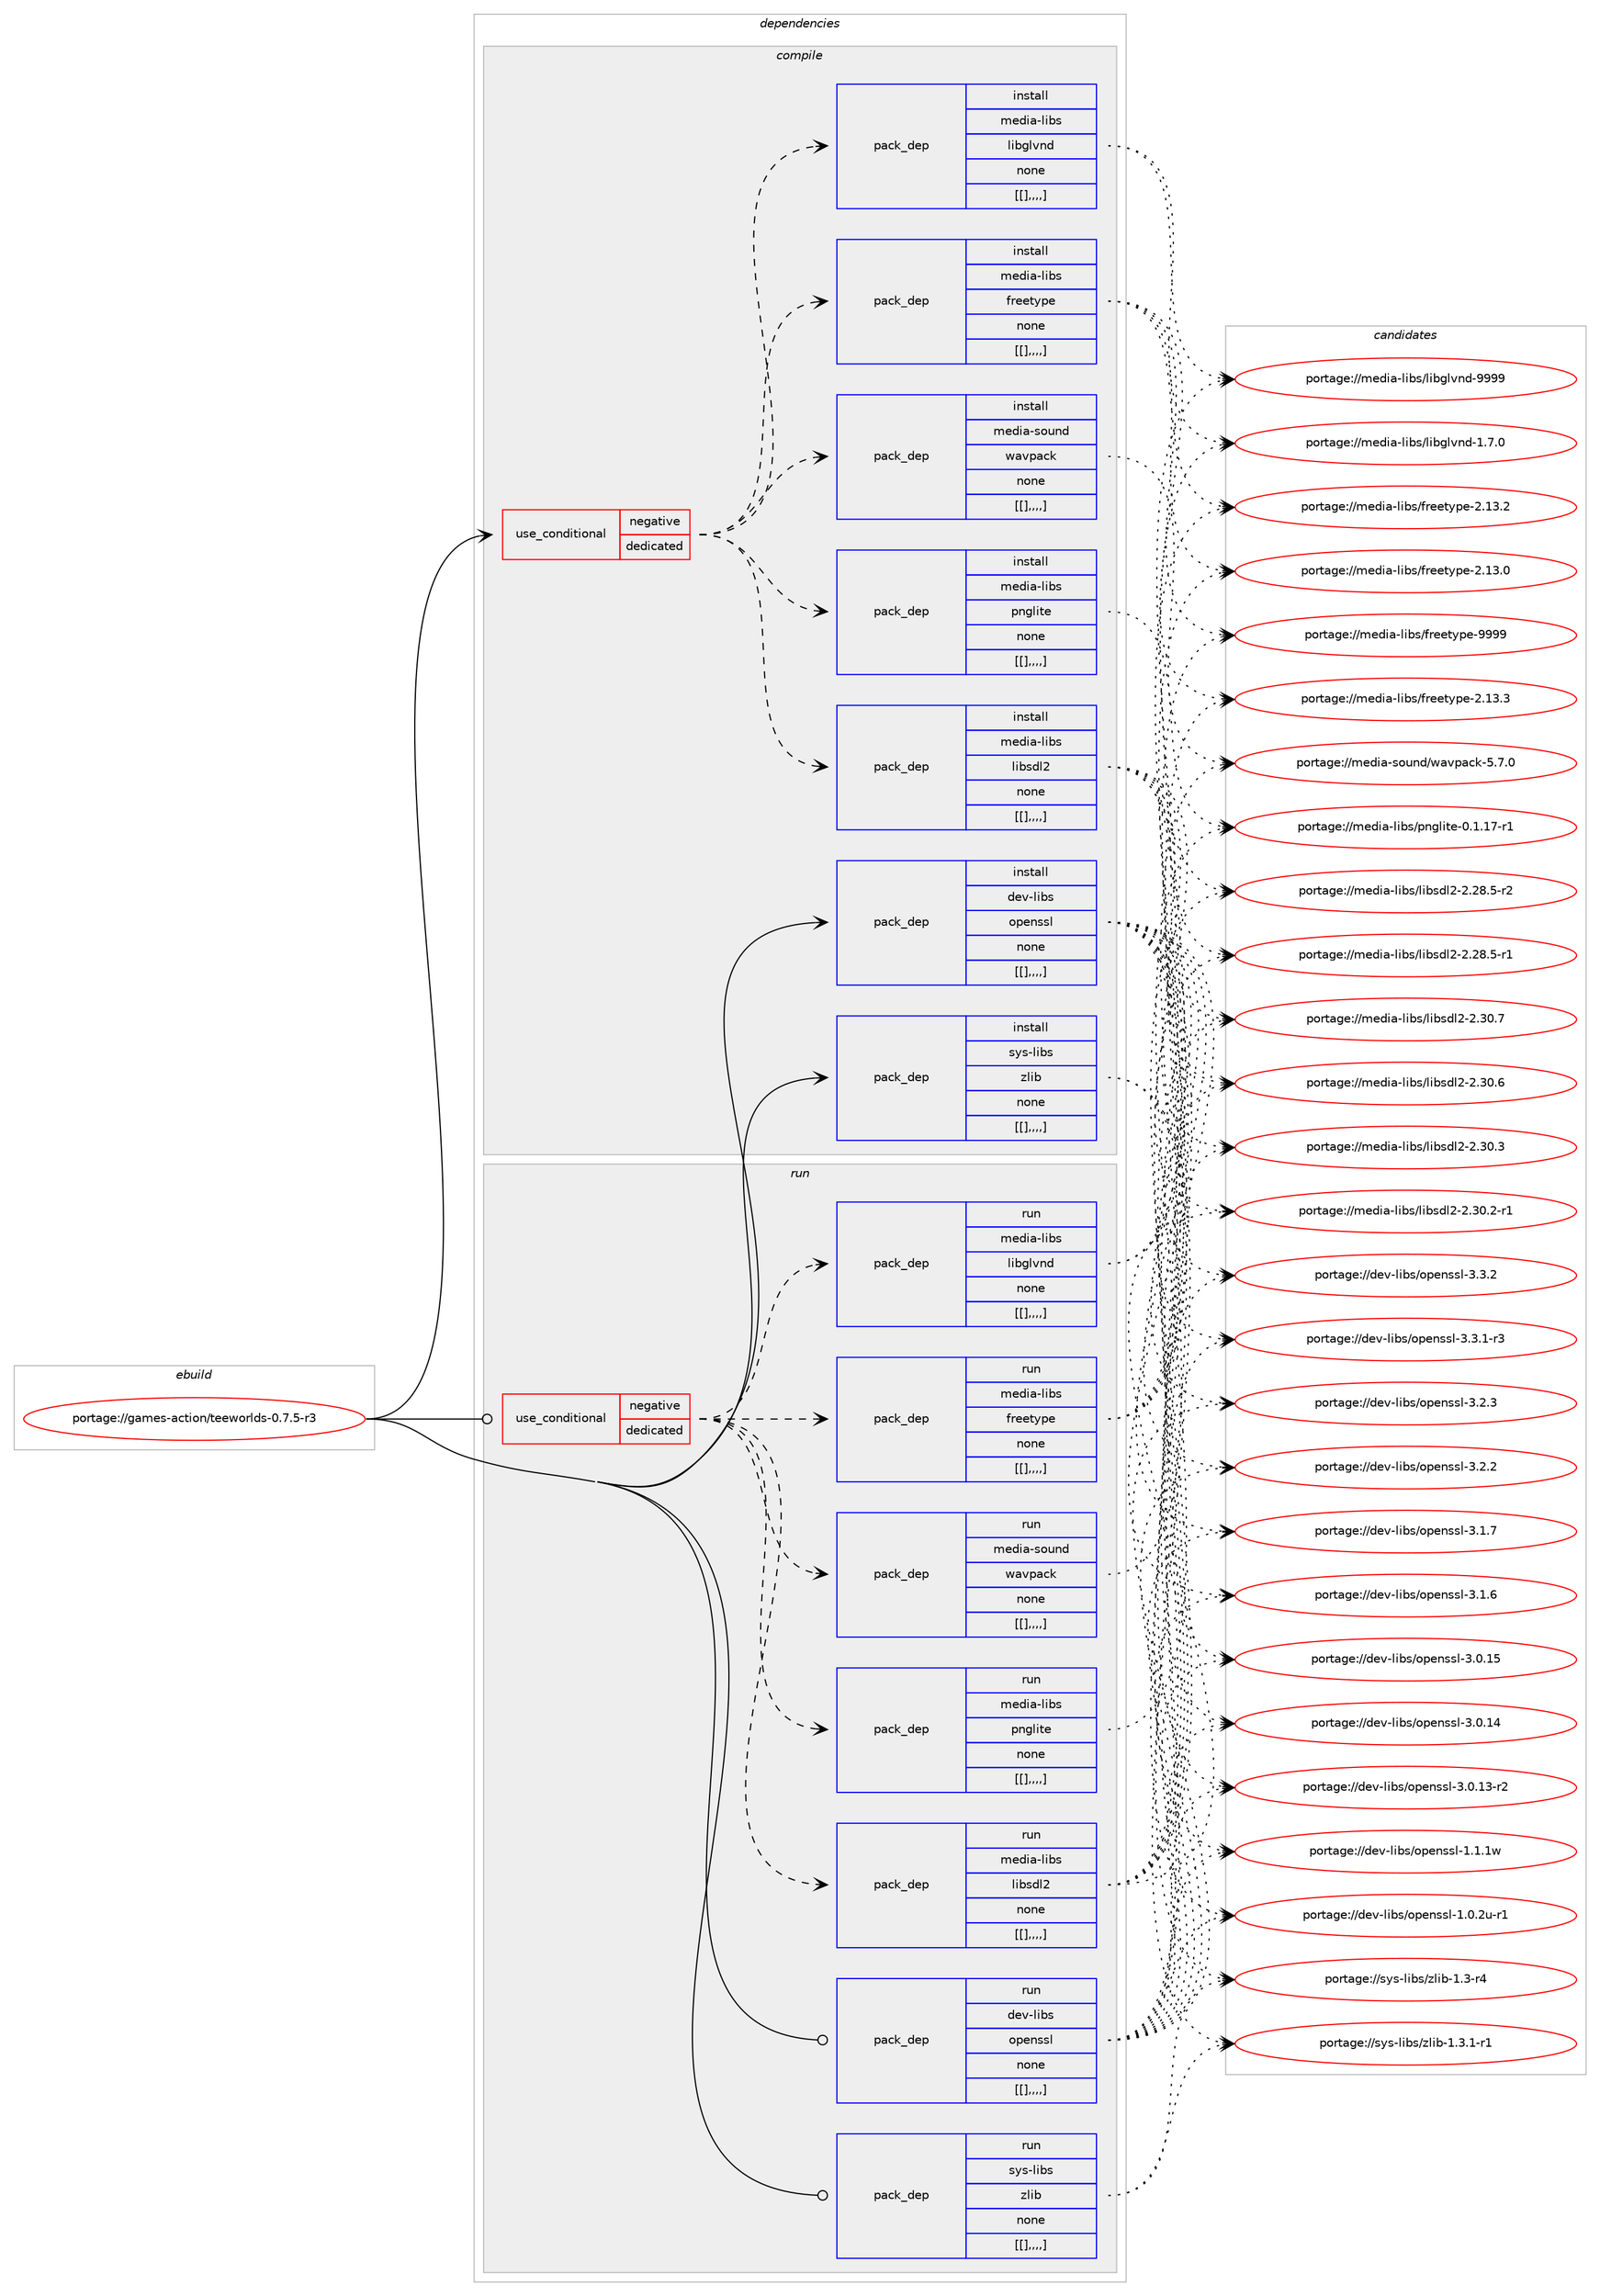 digraph prolog {

# *************
# Graph options
# *************

newrank=true;
concentrate=true;
compound=true;
graph [rankdir=LR,fontname=Helvetica,fontsize=10,ranksep=1.5];#, ranksep=2.5, nodesep=0.2];
edge  [arrowhead=vee];
node  [fontname=Helvetica,fontsize=10];

# **********
# The ebuild
# **********

subgraph cluster_leftcol {
color=gray;
label=<<i>ebuild</i>>;
id [label="portage://games-action/teeworlds-0.7.5-r3", color=red, width=4, href="../games-action/teeworlds-0.7.5-r3.svg"];
}

# ****************
# The dependencies
# ****************

subgraph cluster_midcol {
color=gray;
label=<<i>dependencies</i>>;
subgraph cluster_compile {
fillcolor="#eeeeee";
style=filled;
label=<<i>compile</i>>;
subgraph cond65378 {
dependency229162 [label=<<TABLE BORDER="0" CELLBORDER="1" CELLSPACING="0" CELLPADDING="4"><TR><TD ROWSPAN="3" CELLPADDING="10">use_conditional</TD></TR><TR><TD>negative</TD></TR><TR><TD>dedicated</TD></TR></TABLE>>, shape=none, color=red];
subgraph pack162309 {
dependency229163 [label=<<TABLE BORDER="0" CELLBORDER="1" CELLSPACING="0" CELLPADDING="4" WIDTH="220"><TR><TD ROWSPAN="6" CELLPADDING="30">pack_dep</TD></TR><TR><TD WIDTH="110">install</TD></TR><TR><TD>media-libs</TD></TR><TR><TD>freetype</TD></TR><TR><TD>none</TD></TR><TR><TD>[[],,,,]</TD></TR></TABLE>>, shape=none, color=blue];
}
dependency229162:e -> dependency229163:w [weight=20,style="dashed",arrowhead="vee"];
subgraph pack162310 {
dependency229164 [label=<<TABLE BORDER="0" CELLBORDER="1" CELLSPACING="0" CELLPADDING="4" WIDTH="220"><TR><TD ROWSPAN="6" CELLPADDING="30">pack_dep</TD></TR><TR><TD WIDTH="110">install</TD></TR><TR><TD>media-libs</TD></TR><TR><TD>libglvnd</TD></TR><TR><TD>none</TD></TR><TR><TD>[[],,,,]</TD></TR></TABLE>>, shape=none, color=blue];
}
dependency229162:e -> dependency229164:w [weight=20,style="dashed",arrowhead="vee"];
subgraph pack162311 {
dependency229165 [label=<<TABLE BORDER="0" CELLBORDER="1" CELLSPACING="0" CELLPADDING="4" WIDTH="220"><TR><TD ROWSPAN="6" CELLPADDING="30">pack_dep</TD></TR><TR><TD WIDTH="110">install</TD></TR><TR><TD>media-libs</TD></TR><TR><TD>libsdl2</TD></TR><TR><TD>none</TD></TR><TR><TD>[[],,,,]</TD></TR></TABLE>>, shape=none, color=blue];
}
dependency229162:e -> dependency229165:w [weight=20,style="dashed",arrowhead="vee"];
subgraph pack162312 {
dependency229166 [label=<<TABLE BORDER="0" CELLBORDER="1" CELLSPACING="0" CELLPADDING="4" WIDTH="220"><TR><TD ROWSPAN="6" CELLPADDING="30">pack_dep</TD></TR><TR><TD WIDTH="110">install</TD></TR><TR><TD>media-libs</TD></TR><TR><TD>pnglite</TD></TR><TR><TD>none</TD></TR><TR><TD>[[],,,,]</TD></TR></TABLE>>, shape=none, color=blue];
}
dependency229162:e -> dependency229166:w [weight=20,style="dashed",arrowhead="vee"];
subgraph pack162313 {
dependency229167 [label=<<TABLE BORDER="0" CELLBORDER="1" CELLSPACING="0" CELLPADDING="4" WIDTH="220"><TR><TD ROWSPAN="6" CELLPADDING="30">pack_dep</TD></TR><TR><TD WIDTH="110">install</TD></TR><TR><TD>media-sound</TD></TR><TR><TD>wavpack</TD></TR><TR><TD>none</TD></TR><TR><TD>[[],,,,]</TD></TR></TABLE>>, shape=none, color=blue];
}
dependency229162:e -> dependency229167:w [weight=20,style="dashed",arrowhead="vee"];
}
id:e -> dependency229162:w [weight=20,style="solid",arrowhead="vee"];
subgraph pack162314 {
dependency229168 [label=<<TABLE BORDER="0" CELLBORDER="1" CELLSPACING="0" CELLPADDING="4" WIDTH="220"><TR><TD ROWSPAN="6" CELLPADDING="30">pack_dep</TD></TR><TR><TD WIDTH="110">install</TD></TR><TR><TD>dev-libs</TD></TR><TR><TD>openssl</TD></TR><TR><TD>none</TD></TR><TR><TD>[[],,,,]</TD></TR></TABLE>>, shape=none, color=blue];
}
id:e -> dependency229168:w [weight=20,style="solid",arrowhead="vee"];
subgraph pack162315 {
dependency229169 [label=<<TABLE BORDER="0" CELLBORDER="1" CELLSPACING="0" CELLPADDING="4" WIDTH="220"><TR><TD ROWSPAN="6" CELLPADDING="30">pack_dep</TD></TR><TR><TD WIDTH="110">install</TD></TR><TR><TD>sys-libs</TD></TR><TR><TD>zlib</TD></TR><TR><TD>none</TD></TR><TR><TD>[[],,,,]</TD></TR></TABLE>>, shape=none, color=blue];
}
id:e -> dependency229169:w [weight=20,style="solid",arrowhead="vee"];
}
subgraph cluster_compileandrun {
fillcolor="#eeeeee";
style=filled;
label=<<i>compile and run</i>>;
}
subgraph cluster_run {
fillcolor="#eeeeee";
style=filled;
label=<<i>run</i>>;
subgraph cond65379 {
dependency229170 [label=<<TABLE BORDER="0" CELLBORDER="1" CELLSPACING="0" CELLPADDING="4"><TR><TD ROWSPAN="3" CELLPADDING="10">use_conditional</TD></TR><TR><TD>negative</TD></TR><TR><TD>dedicated</TD></TR></TABLE>>, shape=none, color=red];
subgraph pack162316 {
dependency229171 [label=<<TABLE BORDER="0" CELLBORDER="1" CELLSPACING="0" CELLPADDING="4" WIDTH="220"><TR><TD ROWSPAN="6" CELLPADDING="30">pack_dep</TD></TR><TR><TD WIDTH="110">run</TD></TR><TR><TD>media-libs</TD></TR><TR><TD>freetype</TD></TR><TR><TD>none</TD></TR><TR><TD>[[],,,,]</TD></TR></TABLE>>, shape=none, color=blue];
}
dependency229170:e -> dependency229171:w [weight=20,style="dashed",arrowhead="vee"];
subgraph pack162317 {
dependency229172 [label=<<TABLE BORDER="0" CELLBORDER="1" CELLSPACING="0" CELLPADDING="4" WIDTH="220"><TR><TD ROWSPAN="6" CELLPADDING="30">pack_dep</TD></TR><TR><TD WIDTH="110">run</TD></TR><TR><TD>media-libs</TD></TR><TR><TD>libglvnd</TD></TR><TR><TD>none</TD></TR><TR><TD>[[],,,,]</TD></TR></TABLE>>, shape=none, color=blue];
}
dependency229170:e -> dependency229172:w [weight=20,style="dashed",arrowhead="vee"];
subgraph pack162318 {
dependency229173 [label=<<TABLE BORDER="0" CELLBORDER="1" CELLSPACING="0" CELLPADDING="4" WIDTH="220"><TR><TD ROWSPAN="6" CELLPADDING="30">pack_dep</TD></TR><TR><TD WIDTH="110">run</TD></TR><TR><TD>media-libs</TD></TR><TR><TD>libsdl2</TD></TR><TR><TD>none</TD></TR><TR><TD>[[],,,,]</TD></TR></TABLE>>, shape=none, color=blue];
}
dependency229170:e -> dependency229173:w [weight=20,style="dashed",arrowhead="vee"];
subgraph pack162319 {
dependency229174 [label=<<TABLE BORDER="0" CELLBORDER="1" CELLSPACING="0" CELLPADDING="4" WIDTH="220"><TR><TD ROWSPAN="6" CELLPADDING="30">pack_dep</TD></TR><TR><TD WIDTH="110">run</TD></TR><TR><TD>media-libs</TD></TR><TR><TD>pnglite</TD></TR><TR><TD>none</TD></TR><TR><TD>[[],,,,]</TD></TR></TABLE>>, shape=none, color=blue];
}
dependency229170:e -> dependency229174:w [weight=20,style="dashed",arrowhead="vee"];
subgraph pack162320 {
dependency229175 [label=<<TABLE BORDER="0" CELLBORDER="1" CELLSPACING="0" CELLPADDING="4" WIDTH="220"><TR><TD ROWSPAN="6" CELLPADDING="30">pack_dep</TD></TR><TR><TD WIDTH="110">run</TD></TR><TR><TD>media-sound</TD></TR><TR><TD>wavpack</TD></TR><TR><TD>none</TD></TR><TR><TD>[[],,,,]</TD></TR></TABLE>>, shape=none, color=blue];
}
dependency229170:e -> dependency229175:w [weight=20,style="dashed",arrowhead="vee"];
}
id:e -> dependency229170:w [weight=20,style="solid",arrowhead="odot"];
subgraph pack162321 {
dependency229176 [label=<<TABLE BORDER="0" CELLBORDER="1" CELLSPACING="0" CELLPADDING="4" WIDTH="220"><TR><TD ROWSPAN="6" CELLPADDING="30">pack_dep</TD></TR><TR><TD WIDTH="110">run</TD></TR><TR><TD>dev-libs</TD></TR><TR><TD>openssl</TD></TR><TR><TD>none</TD></TR><TR><TD>[[],,,,]</TD></TR></TABLE>>, shape=none, color=blue];
}
id:e -> dependency229176:w [weight=20,style="solid",arrowhead="odot"];
subgraph pack162322 {
dependency229177 [label=<<TABLE BORDER="0" CELLBORDER="1" CELLSPACING="0" CELLPADDING="4" WIDTH="220"><TR><TD ROWSPAN="6" CELLPADDING="30">pack_dep</TD></TR><TR><TD WIDTH="110">run</TD></TR><TR><TD>sys-libs</TD></TR><TR><TD>zlib</TD></TR><TR><TD>none</TD></TR><TR><TD>[[],,,,]</TD></TR></TABLE>>, shape=none, color=blue];
}
id:e -> dependency229177:w [weight=20,style="solid",arrowhead="odot"];
}
}

# **************
# The candidates
# **************

subgraph cluster_choices {
rank=same;
color=gray;
label=<<i>candidates</i>>;

subgraph choice162309 {
color=black;
nodesep=1;
choice109101100105974510810598115471021141011011161211121014557575757 [label="portage://media-libs/freetype-9999", color=red, width=4,href="../media-libs/freetype-9999.svg"];
choice1091011001059745108105981154710211410110111612111210145504649514651 [label="portage://media-libs/freetype-2.13.3", color=red, width=4,href="../media-libs/freetype-2.13.3.svg"];
choice1091011001059745108105981154710211410110111612111210145504649514650 [label="portage://media-libs/freetype-2.13.2", color=red, width=4,href="../media-libs/freetype-2.13.2.svg"];
choice1091011001059745108105981154710211410110111612111210145504649514648 [label="portage://media-libs/freetype-2.13.0", color=red, width=4,href="../media-libs/freetype-2.13.0.svg"];
dependency229163:e -> choice109101100105974510810598115471021141011011161211121014557575757:w [style=dotted,weight="100"];
dependency229163:e -> choice1091011001059745108105981154710211410110111612111210145504649514651:w [style=dotted,weight="100"];
dependency229163:e -> choice1091011001059745108105981154710211410110111612111210145504649514650:w [style=dotted,weight="100"];
dependency229163:e -> choice1091011001059745108105981154710211410110111612111210145504649514648:w [style=dotted,weight="100"];
}
subgraph choice162310 {
color=black;
nodesep=1;
choice10910110010597451081059811547108105981031081181101004557575757 [label="portage://media-libs/libglvnd-9999", color=red, width=4,href="../media-libs/libglvnd-9999.svg"];
choice1091011001059745108105981154710810598103108118110100454946554648 [label="portage://media-libs/libglvnd-1.7.0", color=red, width=4,href="../media-libs/libglvnd-1.7.0.svg"];
dependency229164:e -> choice10910110010597451081059811547108105981031081181101004557575757:w [style=dotted,weight="100"];
dependency229164:e -> choice1091011001059745108105981154710810598103108118110100454946554648:w [style=dotted,weight="100"];
}
subgraph choice162311 {
color=black;
nodesep=1;
choice10910110010597451081059811547108105981151001085045504651484655 [label="portage://media-libs/libsdl2-2.30.7", color=red, width=4,href="../media-libs/libsdl2-2.30.7.svg"];
choice10910110010597451081059811547108105981151001085045504651484654 [label="portage://media-libs/libsdl2-2.30.6", color=red, width=4,href="../media-libs/libsdl2-2.30.6.svg"];
choice10910110010597451081059811547108105981151001085045504651484651 [label="portage://media-libs/libsdl2-2.30.3", color=red, width=4,href="../media-libs/libsdl2-2.30.3.svg"];
choice109101100105974510810598115471081059811510010850455046514846504511449 [label="portage://media-libs/libsdl2-2.30.2-r1", color=red, width=4,href="../media-libs/libsdl2-2.30.2-r1.svg"];
choice109101100105974510810598115471081059811510010850455046505646534511450 [label="portage://media-libs/libsdl2-2.28.5-r2", color=red, width=4,href="../media-libs/libsdl2-2.28.5-r2.svg"];
choice109101100105974510810598115471081059811510010850455046505646534511449 [label="portage://media-libs/libsdl2-2.28.5-r1", color=red, width=4,href="../media-libs/libsdl2-2.28.5-r1.svg"];
dependency229165:e -> choice10910110010597451081059811547108105981151001085045504651484655:w [style=dotted,weight="100"];
dependency229165:e -> choice10910110010597451081059811547108105981151001085045504651484654:w [style=dotted,weight="100"];
dependency229165:e -> choice10910110010597451081059811547108105981151001085045504651484651:w [style=dotted,weight="100"];
dependency229165:e -> choice109101100105974510810598115471081059811510010850455046514846504511449:w [style=dotted,weight="100"];
dependency229165:e -> choice109101100105974510810598115471081059811510010850455046505646534511450:w [style=dotted,weight="100"];
dependency229165:e -> choice109101100105974510810598115471081059811510010850455046505646534511449:w [style=dotted,weight="100"];
}
subgraph choice162312 {
color=black;
nodesep=1;
choice10910110010597451081059811547112110103108105116101454846494649554511449 [label="portage://media-libs/pnglite-0.1.17-r1", color=red, width=4,href="../media-libs/pnglite-0.1.17-r1.svg"];
dependency229166:e -> choice10910110010597451081059811547112110103108105116101454846494649554511449:w [style=dotted,weight="100"];
}
subgraph choice162313 {
color=black;
nodesep=1;
choice109101100105974511511111711010047119971181129799107455346554648 [label="portage://media-sound/wavpack-5.7.0", color=red, width=4,href="../media-sound/wavpack-5.7.0.svg"];
dependency229167:e -> choice109101100105974511511111711010047119971181129799107455346554648:w [style=dotted,weight="100"];
}
subgraph choice162314 {
color=black;
nodesep=1;
choice100101118451081059811547111112101110115115108455146514650 [label="portage://dev-libs/openssl-3.3.2", color=red, width=4,href="../dev-libs/openssl-3.3.2.svg"];
choice1001011184510810598115471111121011101151151084551465146494511451 [label="portage://dev-libs/openssl-3.3.1-r3", color=red, width=4,href="../dev-libs/openssl-3.3.1-r3.svg"];
choice100101118451081059811547111112101110115115108455146504651 [label="portage://dev-libs/openssl-3.2.3", color=red, width=4,href="../dev-libs/openssl-3.2.3.svg"];
choice100101118451081059811547111112101110115115108455146504650 [label="portage://dev-libs/openssl-3.2.2", color=red, width=4,href="../dev-libs/openssl-3.2.2.svg"];
choice100101118451081059811547111112101110115115108455146494655 [label="portage://dev-libs/openssl-3.1.7", color=red, width=4,href="../dev-libs/openssl-3.1.7.svg"];
choice100101118451081059811547111112101110115115108455146494654 [label="portage://dev-libs/openssl-3.1.6", color=red, width=4,href="../dev-libs/openssl-3.1.6.svg"];
choice10010111845108105981154711111210111011511510845514648464953 [label="portage://dev-libs/openssl-3.0.15", color=red, width=4,href="../dev-libs/openssl-3.0.15.svg"];
choice10010111845108105981154711111210111011511510845514648464952 [label="portage://dev-libs/openssl-3.0.14", color=red, width=4,href="../dev-libs/openssl-3.0.14.svg"];
choice100101118451081059811547111112101110115115108455146484649514511450 [label="portage://dev-libs/openssl-3.0.13-r2", color=red, width=4,href="../dev-libs/openssl-3.0.13-r2.svg"];
choice100101118451081059811547111112101110115115108454946494649119 [label="portage://dev-libs/openssl-1.1.1w", color=red, width=4,href="../dev-libs/openssl-1.1.1w.svg"];
choice1001011184510810598115471111121011101151151084549464846501174511449 [label="portage://dev-libs/openssl-1.0.2u-r1", color=red, width=4,href="../dev-libs/openssl-1.0.2u-r1.svg"];
dependency229168:e -> choice100101118451081059811547111112101110115115108455146514650:w [style=dotted,weight="100"];
dependency229168:e -> choice1001011184510810598115471111121011101151151084551465146494511451:w [style=dotted,weight="100"];
dependency229168:e -> choice100101118451081059811547111112101110115115108455146504651:w [style=dotted,weight="100"];
dependency229168:e -> choice100101118451081059811547111112101110115115108455146504650:w [style=dotted,weight="100"];
dependency229168:e -> choice100101118451081059811547111112101110115115108455146494655:w [style=dotted,weight="100"];
dependency229168:e -> choice100101118451081059811547111112101110115115108455146494654:w [style=dotted,weight="100"];
dependency229168:e -> choice10010111845108105981154711111210111011511510845514648464953:w [style=dotted,weight="100"];
dependency229168:e -> choice10010111845108105981154711111210111011511510845514648464952:w [style=dotted,weight="100"];
dependency229168:e -> choice100101118451081059811547111112101110115115108455146484649514511450:w [style=dotted,weight="100"];
dependency229168:e -> choice100101118451081059811547111112101110115115108454946494649119:w [style=dotted,weight="100"];
dependency229168:e -> choice1001011184510810598115471111121011101151151084549464846501174511449:w [style=dotted,weight="100"];
}
subgraph choice162315 {
color=black;
nodesep=1;
choice115121115451081059811547122108105984549465146494511449 [label="portage://sys-libs/zlib-1.3.1-r1", color=red, width=4,href="../sys-libs/zlib-1.3.1-r1.svg"];
choice11512111545108105981154712210810598454946514511452 [label="portage://sys-libs/zlib-1.3-r4", color=red, width=4,href="../sys-libs/zlib-1.3-r4.svg"];
dependency229169:e -> choice115121115451081059811547122108105984549465146494511449:w [style=dotted,weight="100"];
dependency229169:e -> choice11512111545108105981154712210810598454946514511452:w [style=dotted,weight="100"];
}
subgraph choice162316 {
color=black;
nodesep=1;
choice109101100105974510810598115471021141011011161211121014557575757 [label="portage://media-libs/freetype-9999", color=red, width=4,href="../media-libs/freetype-9999.svg"];
choice1091011001059745108105981154710211410110111612111210145504649514651 [label="portage://media-libs/freetype-2.13.3", color=red, width=4,href="../media-libs/freetype-2.13.3.svg"];
choice1091011001059745108105981154710211410110111612111210145504649514650 [label="portage://media-libs/freetype-2.13.2", color=red, width=4,href="../media-libs/freetype-2.13.2.svg"];
choice1091011001059745108105981154710211410110111612111210145504649514648 [label="portage://media-libs/freetype-2.13.0", color=red, width=4,href="../media-libs/freetype-2.13.0.svg"];
dependency229171:e -> choice109101100105974510810598115471021141011011161211121014557575757:w [style=dotted,weight="100"];
dependency229171:e -> choice1091011001059745108105981154710211410110111612111210145504649514651:w [style=dotted,weight="100"];
dependency229171:e -> choice1091011001059745108105981154710211410110111612111210145504649514650:w [style=dotted,weight="100"];
dependency229171:e -> choice1091011001059745108105981154710211410110111612111210145504649514648:w [style=dotted,weight="100"];
}
subgraph choice162317 {
color=black;
nodesep=1;
choice10910110010597451081059811547108105981031081181101004557575757 [label="portage://media-libs/libglvnd-9999", color=red, width=4,href="../media-libs/libglvnd-9999.svg"];
choice1091011001059745108105981154710810598103108118110100454946554648 [label="portage://media-libs/libglvnd-1.7.0", color=red, width=4,href="../media-libs/libglvnd-1.7.0.svg"];
dependency229172:e -> choice10910110010597451081059811547108105981031081181101004557575757:w [style=dotted,weight="100"];
dependency229172:e -> choice1091011001059745108105981154710810598103108118110100454946554648:w [style=dotted,weight="100"];
}
subgraph choice162318 {
color=black;
nodesep=1;
choice10910110010597451081059811547108105981151001085045504651484655 [label="portage://media-libs/libsdl2-2.30.7", color=red, width=4,href="../media-libs/libsdl2-2.30.7.svg"];
choice10910110010597451081059811547108105981151001085045504651484654 [label="portage://media-libs/libsdl2-2.30.6", color=red, width=4,href="../media-libs/libsdl2-2.30.6.svg"];
choice10910110010597451081059811547108105981151001085045504651484651 [label="portage://media-libs/libsdl2-2.30.3", color=red, width=4,href="../media-libs/libsdl2-2.30.3.svg"];
choice109101100105974510810598115471081059811510010850455046514846504511449 [label="portage://media-libs/libsdl2-2.30.2-r1", color=red, width=4,href="../media-libs/libsdl2-2.30.2-r1.svg"];
choice109101100105974510810598115471081059811510010850455046505646534511450 [label="portage://media-libs/libsdl2-2.28.5-r2", color=red, width=4,href="../media-libs/libsdl2-2.28.5-r2.svg"];
choice109101100105974510810598115471081059811510010850455046505646534511449 [label="portage://media-libs/libsdl2-2.28.5-r1", color=red, width=4,href="../media-libs/libsdl2-2.28.5-r1.svg"];
dependency229173:e -> choice10910110010597451081059811547108105981151001085045504651484655:w [style=dotted,weight="100"];
dependency229173:e -> choice10910110010597451081059811547108105981151001085045504651484654:w [style=dotted,weight="100"];
dependency229173:e -> choice10910110010597451081059811547108105981151001085045504651484651:w [style=dotted,weight="100"];
dependency229173:e -> choice109101100105974510810598115471081059811510010850455046514846504511449:w [style=dotted,weight="100"];
dependency229173:e -> choice109101100105974510810598115471081059811510010850455046505646534511450:w [style=dotted,weight="100"];
dependency229173:e -> choice109101100105974510810598115471081059811510010850455046505646534511449:w [style=dotted,weight="100"];
}
subgraph choice162319 {
color=black;
nodesep=1;
choice10910110010597451081059811547112110103108105116101454846494649554511449 [label="portage://media-libs/pnglite-0.1.17-r1", color=red, width=4,href="../media-libs/pnglite-0.1.17-r1.svg"];
dependency229174:e -> choice10910110010597451081059811547112110103108105116101454846494649554511449:w [style=dotted,weight="100"];
}
subgraph choice162320 {
color=black;
nodesep=1;
choice109101100105974511511111711010047119971181129799107455346554648 [label="portage://media-sound/wavpack-5.7.0", color=red, width=4,href="../media-sound/wavpack-5.7.0.svg"];
dependency229175:e -> choice109101100105974511511111711010047119971181129799107455346554648:w [style=dotted,weight="100"];
}
subgraph choice162321 {
color=black;
nodesep=1;
choice100101118451081059811547111112101110115115108455146514650 [label="portage://dev-libs/openssl-3.3.2", color=red, width=4,href="../dev-libs/openssl-3.3.2.svg"];
choice1001011184510810598115471111121011101151151084551465146494511451 [label="portage://dev-libs/openssl-3.3.1-r3", color=red, width=4,href="../dev-libs/openssl-3.3.1-r3.svg"];
choice100101118451081059811547111112101110115115108455146504651 [label="portage://dev-libs/openssl-3.2.3", color=red, width=4,href="../dev-libs/openssl-3.2.3.svg"];
choice100101118451081059811547111112101110115115108455146504650 [label="portage://dev-libs/openssl-3.2.2", color=red, width=4,href="../dev-libs/openssl-3.2.2.svg"];
choice100101118451081059811547111112101110115115108455146494655 [label="portage://dev-libs/openssl-3.1.7", color=red, width=4,href="../dev-libs/openssl-3.1.7.svg"];
choice100101118451081059811547111112101110115115108455146494654 [label="portage://dev-libs/openssl-3.1.6", color=red, width=4,href="../dev-libs/openssl-3.1.6.svg"];
choice10010111845108105981154711111210111011511510845514648464953 [label="portage://dev-libs/openssl-3.0.15", color=red, width=4,href="../dev-libs/openssl-3.0.15.svg"];
choice10010111845108105981154711111210111011511510845514648464952 [label="portage://dev-libs/openssl-3.0.14", color=red, width=4,href="../dev-libs/openssl-3.0.14.svg"];
choice100101118451081059811547111112101110115115108455146484649514511450 [label="portage://dev-libs/openssl-3.0.13-r2", color=red, width=4,href="../dev-libs/openssl-3.0.13-r2.svg"];
choice100101118451081059811547111112101110115115108454946494649119 [label="portage://dev-libs/openssl-1.1.1w", color=red, width=4,href="../dev-libs/openssl-1.1.1w.svg"];
choice1001011184510810598115471111121011101151151084549464846501174511449 [label="portage://dev-libs/openssl-1.0.2u-r1", color=red, width=4,href="../dev-libs/openssl-1.0.2u-r1.svg"];
dependency229176:e -> choice100101118451081059811547111112101110115115108455146514650:w [style=dotted,weight="100"];
dependency229176:e -> choice1001011184510810598115471111121011101151151084551465146494511451:w [style=dotted,weight="100"];
dependency229176:e -> choice100101118451081059811547111112101110115115108455146504651:w [style=dotted,weight="100"];
dependency229176:e -> choice100101118451081059811547111112101110115115108455146504650:w [style=dotted,weight="100"];
dependency229176:e -> choice100101118451081059811547111112101110115115108455146494655:w [style=dotted,weight="100"];
dependency229176:e -> choice100101118451081059811547111112101110115115108455146494654:w [style=dotted,weight="100"];
dependency229176:e -> choice10010111845108105981154711111210111011511510845514648464953:w [style=dotted,weight="100"];
dependency229176:e -> choice10010111845108105981154711111210111011511510845514648464952:w [style=dotted,weight="100"];
dependency229176:e -> choice100101118451081059811547111112101110115115108455146484649514511450:w [style=dotted,weight="100"];
dependency229176:e -> choice100101118451081059811547111112101110115115108454946494649119:w [style=dotted,weight="100"];
dependency229176:e -> choice1001011184510810598115471111121011101151151084549464846501174511449:w [style=dotted,weight="100"];
}
subgraph choice162322 {
color=black;
nodesep=1;
choice115121115451081059811547122108105984549465146494511449 [label="portage://sys-libs/zlib-1.3.1-r1", color=red, width=4,href="../sys-libs/zlib-1.3.1-r1.svg"];
choice11512111545108105981154712210810598454946514511452 [label="portage://sys-libs/zlib-1.3-r4", color=red, width=4,href="../sys-libs/zlib-1.3-r4.svg"];
dependency229177:e -> choice115121115451081059811547122108105984549465146494511449:w [style=dotted,weight="100"];
dependency229177:e -> choice11512111545108105981154712210810598454946514511452:w [style=dotted,weight="100"];
}
}

}
